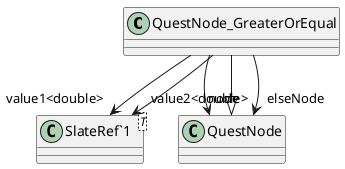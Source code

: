 @startuml
class QuestNode_GreaterOrEqual {
}
class "SlateRef`1"<T> {
}
QuestNode <|-- QuestNode_GreaterOrEqual
QuestNode_GreaterOrEqual --> "value1<double>" "SlateRef`1"
QuestNode_GreaterOrEqual --> "value2<double>" "SlateRef`1"
QuestNode_GreaterOrEqual --> "node" QuestNode
QuestNode_GreaterOrEqual --> "elseNode" QuestNode
@enduml
